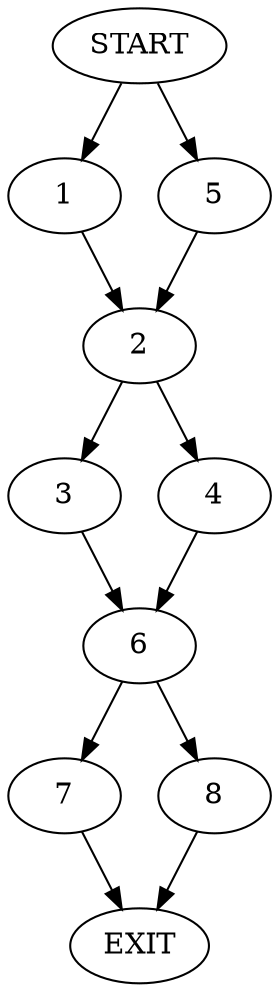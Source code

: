 digraph {
0 [label="START"]
9 [label="EXIT"]
0 -> 1
1 -> 2
2 -> 3
2 -> 4
0 -> 5
5 -> 2
4 -> 6
3 -> 6
6 -> 7
6 -> 8
7 -> 9
8 -> 9
}
